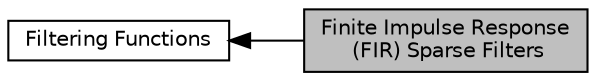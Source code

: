 digraph "Finite Impulse Response (FIR) Sparse Filters"
{
  edge [fontname="Helvetica",fontsize="10",labelfontname="Helvetica",labelfontsize="10"];
  node [fontname="Helvetica",fontsize="10",shape=record];
  rankdir=LR;
  Node0 [label="Finite Impulse Response\l (FIR) Sparse Filters",height=0.2,width=0.4,color="black", fillcolor="grey75", style="filled", fontcolor="black"];
  Node1 [label="Filtering Functions",height=0.2,width=0.4,color="black", fillcolor="white", style="filled",URL="$group__group_filters.html"];
  Node1->Node0 [shape=plaintext, dir="back", style="solid"];
}
